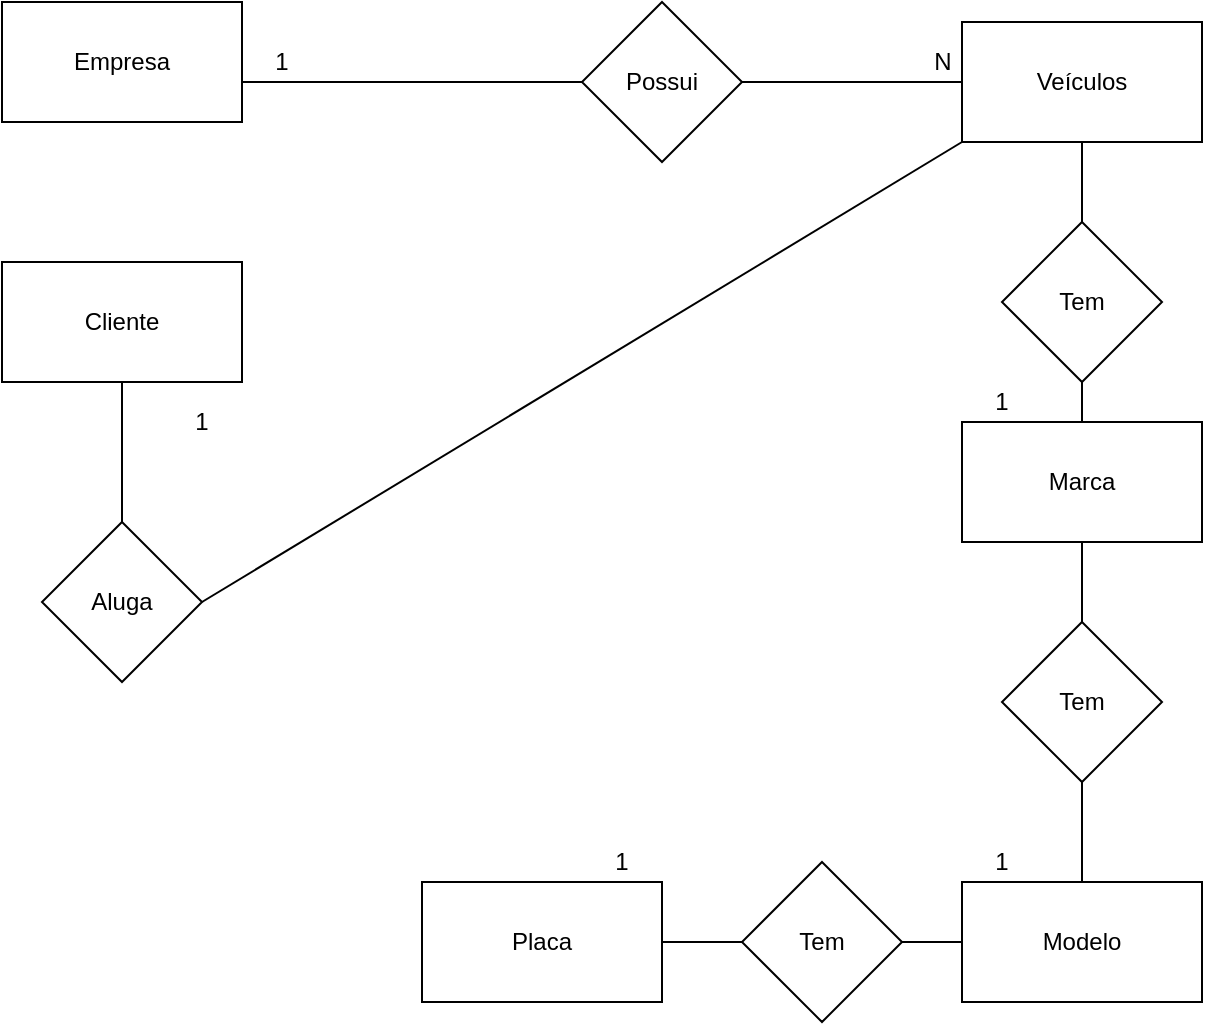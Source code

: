 <mxfile version="14.4.2" type="device"><diagram id="wMbLQzNKWi6vMIq616xH" name="Page-1"><mxGraphModel dx="1422" dy="737" grid="1" gridSize="10" guides="1" tooltips="1" connect="1" arrows="1" fold="1" page="1" pageScale="1" pageWidth="827" pageHeight="1169" math="0" shadow="0"><root><mxCell id="0"/><mxCell id="1" parent="0"/><mxCell id="J77l0kuJgMuWgYpwSLaj-1" value="Empresa" style="rounded=0;whiteSpace=wrap;html=1;" vertex="1" parent="1"><mxGeometry x="80" y="210" width="120" height="60" as="geometry"/></mxCell><mxCell id="J77l0kuJgMuWgYpwSLaj-2" value="Veículos" style="rounded=0;whiteSpace=wrap;html=1;" vertex="1" parent="1"><mxGeometry x="560" y="220" width="120" height="60" as="geometry"/></mxCell><mxCell id="J77l0kuJgMuWgYpwSLaj-4" value="Possui" style="rhombus;whiteSpace=wrap;html=1;" vertex="1" parent="1"><mxGeometry x="370" y="210" width="80" height="80" as="geometry"/></mxCell><mxCell id="J77l0kuJgMuWgYpwSLaj-5" value="" style="endArrow=none;html=1;entryX=0;entryY=0.5;entryDx=0;entryDy=0;" edge="1" parent="1" target="J77l0kuJgMuWgYpwSLaj-4"><mxGeometry width="50" height="50" relative="1" as="geometry"><mxPoint x="200" y="250" as="sourcePoint"/><mxPoint x="250" y="190" as="targetPoint"/></mxGeometry></mxCell><mxCell id="J77l0kuJgMuWgYpwSLaj-6" value="" style="endArrow=none;html=1;entryX=0;entryY=0.5;entryDx=0;entryDy=0;" edge="1" parent="1" target="J77l0kuJgMuWgYpwSLaj-4"><mxGeometry width="50" height="50" relative="1" as="geometry"><mxPoint x="200" y="250" as="sourcePoint"/><mxPoint x="370" y="250" as="targetPoint"/><Array as="points"><mxPoint x="290" y="250"/></Array></mxGeometry></mxCell><mxCell id="J77l0kuJgMuWgYpwSLaj-7" value="" style="endArrow=none;html=1;entryX=0;entryY=0.5;entryDx=0;entryDy=0;" edge="1" parent="1" target="J77l0kuJgMuWgYpwSLaj-2"><mxGeometry width="50" height="50" relative="1" as="geometry"><mxPoint x="450" y="250" as="sourcePoint"/><mxPoint x="500" y="200" as="targetPoint"/></mxGeometry></mxCell><mxCell id="J77l0kuJgMuWgYpwSLaj-8" value="Tem" style="rhombus;whiteSpace=wrap;html=1;" vertex="1" parent="1"><mxGeometry x="580" y="320" width="80" height="80" as="geometry"/></mxCell><mxCell id="J77l0kuJgMuWgYpwSLaj-9" value="" style="endArrow=none;html=1;exitX=0.5;exitY=0;exitDx=0;exitDy=0;" edge="1" parent="1" source="J77l0kuJgMuWgYpwSLaj-8"><mxGeometry width="50" height="50" relative="1" as="geometry"><mxPoint x="570" y="330" as="sourcePoint"/><mxPoint x="620" y="280" as="targetPoint"/><Array as="points"/></mxGeometry></mxCell><mxCell id="J77l0kuJgMuWgYpwSLaj-10" value="Marca" style="rounded=0;whiteSpace=wrap;html=1;" vertex="1" parent="1"><mxGeometry x="560" y="420" width="120" height="60" as="geometry"/></mxCell><mxCell id="J77l0kuJgMuWgYpwSLaj-11" value="Placa" style="rounded=0;whiteSpace=wrap;html=1;" vertex="1" parent="1"><mxGeometry x="290" y="650" width="120" height="60" as="geometry"/></mxCell><mxCell id="J77l0kuJgMuWgYpwSLaj-12" value="Cliente" style="rounded=0;whiteSpace=wrap;html=1;" vertex="1" parent="1"><mxGeometry x="80" y="340" width="120" height="60" as="geometry"/></mxCell><mxCell id="J77l0kuJgMuWgYpwSLaj-13" value="1" style="text;html=1;strokeColor=none;fillColor=none;align=center;verticalAlign=middle;whiteSpace=wrap;rounded=0;" vertex="1" parent="1"><mxGeometry x="200" y="230" width="40" height="20" as="geometry"/></mxCell><mxCell id="J77l0kuJgMuWgYpwSLaj-14" value="N" style="text;html=1;align=center;verticalAlign=middle;resizable=0;points=[];autosize=1;" vertex="1" parent="1"><mxGeometry x="540" y="230" width="20" height="20" as="geometry"/></mxCell><mxCell id="J77l0kuJgMuWgYpwSLaj-15" value="" style="endArrow=none;html=1;exitX=0.5;exitY=0;exitDx=0;exitDy=0;" edge="1" parent="1" source="J77l0kuJgMuWgYpwSLaj-10"><mxGeometry width="50" height="50" relative="1" as="geometry"><mxPoint x="570" y="450" as="sourcePoint"/><mxPoint x="620" y="400" as="targetPoint"/></mxGeometry></mxCell><mxCell id="J77l0kuJgMuWgYpwSLaj-16" value="Modelo" style="rounded=0;whiteSpace=wrap;html=1;" vertex="1" parent="1"><mxGeometry x="560" y="650" width="120" height="60" as="geometry"/></mxCell><mxCell id="J77l0kuJgMuWgYpwSLaj-17" value="1" style="text;html=1;strokeColor=none;fillColor=none;align=center;verticalAlign=middle;whiteSpace=wrap;rounded=0;" vertex="1" parent="1"><mxGeometry x="560" y="400" width="40" height="20" as="geometry"/></mxCell><mxCell id="J77l0kuJgMuWgYpwSLaj-18" value="Tem" style="rhombus;whiteSpace=wrap;html=1;" vertex="1" parent="1"><mxGeometry x="580" y="520" width="80" height="80" as="geometry"/></mxCell><mxCell id="J77l0kuJgMuWgYpwSLaj-20" value="" style="endArrow=none;html=1;exitX=0.5;exitY=0;exitDx=0;exitDy=0;" edge="1" parent="1" source="J77l0kuJgMuWgYpwSLaj-18"><mxGeometry width="50" height="50" relative="1" as="geometry"><mxPoint x="570" y="530" as="sourcePoint"/><mxPoint x="620" y="480" as="targetPoint"/></mxGeometry></mxCell><mxCell id="J77l0kuJgMuWgYpwSLaj-21" value="" style="endArrow=none;html=1;exitX=0.5;exitY=0;exitDx=0;exitDy=0;" edge="1" parent="1" source="J77l0kuJgMuWgYpwSLaj-16"><mxGeometry width="50" height="50" relative="1" as="geometry"><mxPoint x="570" y="635" as="sourcePoint"/><mxPoint x="620" y="600" as="targetPoint"/></mxGeometry></mxCell><mxCell id="J77l0kuJgMuWgYpwSLaj-22" value="1" style="text;html=1;strokeColor=none;fillColor=none;align=center;verticalAlign=middle;whiteSpace=wrap;rounded=0;" vertex="1" parent="1"><mxGeometry x="560" y="630" width="40" height="20" as="geometry"/></mxCell><mxCell id="J77l0kuJgMuWgYpwSLaj-23" value="Tem" style="rhombus;whiteSpace=wrap;html=1;" vertex="1" parent="1"><mxGeometry x="450" y="640" width="80" height="80" as="geometry"/></mxCell><mxCell id="J77l0kuJgMuWgYpwSLaj-25" value="" style="endArrow=none;html=1;entryX=0;entryY=0.5;entryDx=0;entryDy=0;" edge="1" parent="1" target="J77l0kuJgMuWgYpwSLaj-16"><mxGeometry width="50" height="50" relative="1" as="geometry"><mxPoint x="530" y="680" as="sourcePoint"/><mxPoint x="580" y="630" as="targetPoint"/></mxGeometry></mxCell><mxCell id="J77l0kuJgMuWgYpwSLaj-26" value="" style="endArrow=none;html=1;exitX=1;exitY=0.5;exitDx=0;exitDy=0;" edge="1" parent="1" source="J77l0kuJgMuWgYpwSLaj-11"><mxGeometry width="50" height="50" relative="1" as="geometry"><mxPoint x="400" y="730" as="sourcePoint"/><mxPoint x="450" y="680" as="targetPoint"/><Array as="points"/></mxGeometry></mxCell><mxCell id="J77l0kuJgMuWgYpwSLaj-27" value="Aluga" style="rhombus;whiteSpace=wrap;html=1;" vertex="1" parent="1"><mxGeometry x="100" y="470" width="80" height="80" as="geometry"/></mxCell><mxCell id="J77l0kuJgMuWgYpwSLaj-28" value="" style="endArrow=none;html=1;entryX=0.5;entryY=1;entryDx=0;entryDy=0;" edge="1" parent="1" target="J77l0kuJgMuWgYpwSLaj-12"><mxGeometry width="50" height="50" relative="1" as="geometry"><mxPoint x="140" y="470" as="sourcePoint"/><mxPoint x="190" y="420" as="targetPoint"/></mxGeometry></mxCell><mxCell id="J77l0kuJgMuWgYpwSLaj-29" value="1" style="text;html=1;strokeColor=none;fillColor=none;align=center;verticalAlign=middle;whiteSpace=wrap;rounded=0;" vertex="1" parent="1"><mxGeometry x="160" y="410" width="40" height="20" as="geometry"/></mxCell><mxCell id="J77l0kuJgMuWgYpwSLaj-30" value="" style="endArrow=none;html=1;entryX=0;entryY=1;entryDx=0;entryDy=0;" edge="1" parent="1" target="J77l0kuJgMuWgYpwSLaj-2"><mxGeometry width="50" height="50" relative="1" as="geometry"><mxPoint x="180" y="510" as="sourcePoint"/><mxPoint x="230" y="460" as="targetPoint"/></mxGeometry></mxCell><mxCell id="J77l0kuJgMuWgYpwSLaj-31" value="1" style="text;html=1;strokeColor=none;fillColor=none;align=center;verticalAlign=middle;whiteSpace=wrap;rounded=0;" vertex="1" parent="1"><mxGeometry x="370" y="630" width="40" height="20" as="geometry"/></mxCell></root></mxGraphModel></diagram></mxfile>